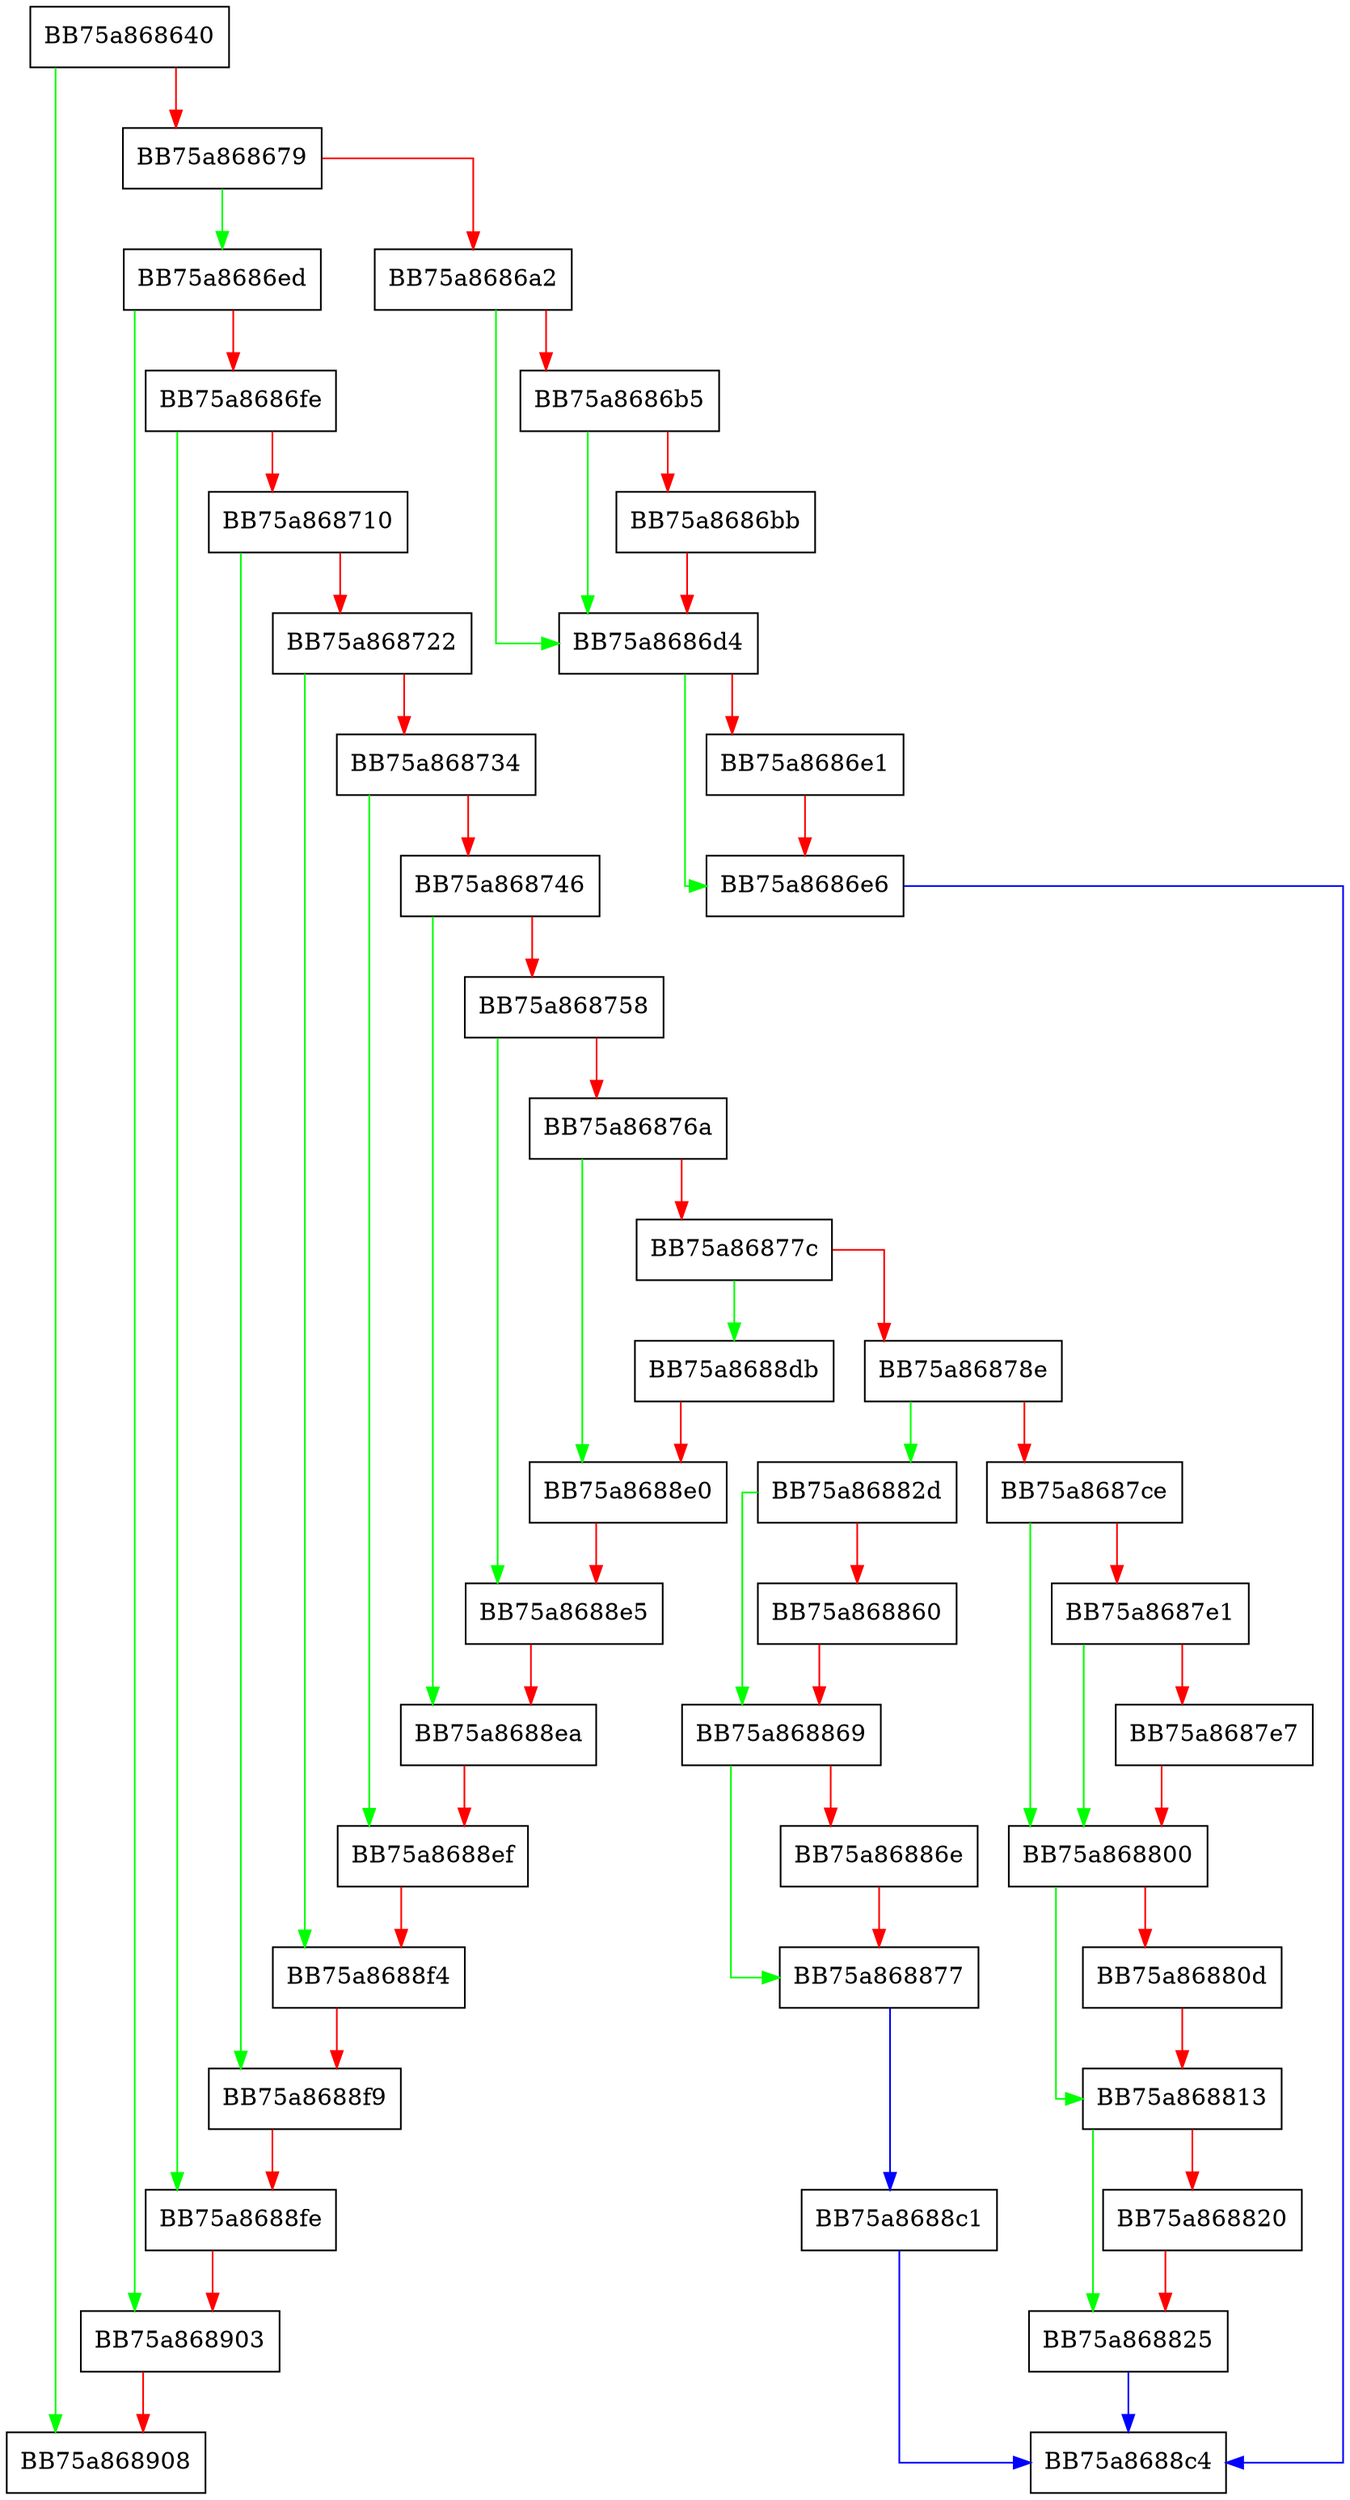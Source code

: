 digraph ReadVmDispatcher {
  node [shape="box"];
  graph [splines=ortho];
  BB75a868640 -> BB75a868908 [color="green"];
  BB75a868640 -> BB75a868679 [color="red"];
  BB75a868679 -> BB75a8686ed [color="green"];
  BB75a868679 -> BB75a8686a2 [color="red"];
  BB75a8686a2 -> BB75a8686d4 [color="green"];
  BB75a8686a2 -> BB75a8686b5 [color="red"];
  BB75a8686b5 -> BB75a8686d4 [color="green"];
  BB75a8686b5 -> BB75a8686bb [color="red"];
  BB75a8686bb -> BB75a8686d4 [color="red"];
  BB75a8686d4 -> BB75a8686e6 [color="green"];
  BB75a8686d4 -> BB75a8686e1 [color="red"];
  BB75a8686e1 -> BB75a8686e6 [color="red"];
  BB75a8686e6 -> BB75a8688c4 [color="blue"];
  BB75a8686ed -> BB75a868903 [color="green"];
  BB75a8686ed -> BB75a8686fe [color="red"];
  BB75a8686fe -> BB75a8688fe [color="green"];
  BB75a8686fe -> BB75a868710 [color="red"];
  BB75a868710 -> BB75a8688f9 [color="green"];
  BB75a868710 -> BB75a868722 [color="red"];
  BB75a868722 -> BB75a8688f4 [color="green"];
  BB75a868722 -> BB75a868734 [color="red"];
  BB75a868734 -> BB75a8688ef [color="green"];
  BB75a868734 -> BB75a868746 [color="red"];
  BB75a868746 -> BB75a8688ea [color="green"];
  BB75a868746 -> BB75a868758 [color="red"];
  BB75a868758 -> BB75a8688e5 [color="green"];
  BB75a868758 -> BB75a86876a [color="red"];
  BB75a86876a -> BB75a8688e0 [color="green"];
  BB75a86876a -> BB75a86877c [color="red"];
  BB75a86877c -> BB75a8688db [color="green"];
  BB75a86877c -> BB75a86878e [color="red"];
  BB75a86878e -> BB75a86882d [color="green"];
  BB75a86878e -> BB75a8687ce [color="red"];
  BB75a8687ce -> BB75a868800 [color="green"];
  BB75a8687ce -> BB75a8687e1 [color="red"];
  BB75a8687e1 -> BB75a868800 [color="green"];
  BB75a8687e1 -> BB75a8687e7 [color="red"];
  BB75a8687e7 -> BB75a868800 [color="red"];
  BB75a868800 -> BB75a868813 [color="green"];
  BB75a868800 -> BB75a86880d [color="red"];
  BB75a86880d -> BB75a868813 [color="red"];
  BB75a868813 -> BB75a868825 [color="green"];
  BB75a868813 -> BB75a868820 [color="red"];
  BB75a868820 -> BB75a868825 [color="red"];
  BB75a868825 -> BB75a8688c4 [color="blue"];
  BB75a86882d -> BB75a868869 [color="green"];
  BB75a86882d -> BB75a868860 [color="red"];
  BB75a868860 -> BB75a868869 [color="red"];
  BB75a868869 -> BB75a868877 [color="green"];
  BB75a868869 -> BB75a86886e [color="red"];
  BB75a86886e -> BB75a868877 [color="red"];
  BB75a868877 -> BB75a8688c1 [color="blue"];
  BB75a8688c1 -> BB75a8688c4 [color="blue"];
  BB75a8688db -> BB75a8688e0 [color="red"];
  BB75a8688e0 -> BB75a8688e5 [color="red"];
  BB75a8688e5 -> BB75a8688ea [color="red"];
  BB75a8688ea -> BB75a8688ef [color="red"];
  BB75a8688ef -> BB75a8688f4 [color="red"];
  BB75a8688f4 -> BB75a8688f9 [color="red"];
  BB75a8688f9 -> BB75a8688fe [color="red"];
  BB75a8688fe -> BB75a868903 [color="red"];
  BB75a868903 -> BB75a868908 [color="red"];
}